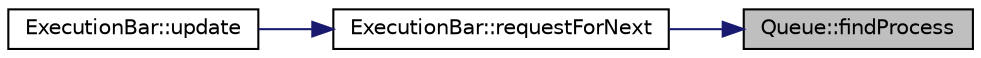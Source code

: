digraph "Queue::findProcess"
{
 // LATEX_PDF_SIZE
  edge [fontname="Helvetica",fontsize="10",labelfontname="Helvetica",labelfontsize="10"];
  node [fontname="Helvetica",fontsize="10",shape=record];
  rankdir="RL";
  Node1 [label="Queue::findProcess",height=0.2,width=0.4,color="black", fillcolor="grey75", style="filled", fontcolor="black",tooltip=" "];
  Node1 -> Node2 [dir="back",color="midnightblue",fontsize="10",style="solid"];
  Node2 [label="ExecutionBar::requestForNext",height=0.2,width=0.4,color="black", fillcolor="white", style="filled",URL="$class_execution_bar.html#a7de166c43d7b577e7bfc0d5eb8f70575",tooltip=" "];
  Node2 -> Node3 [dir="back",color="midnightblue",fontsize="10",style="solid"];
  Node3 [label="ExecutionBar::update",height=0.2,width=0.4,color="black", fillcolor="white", style="filled",URL="$class_execution_bar.html#a3b5f91b7ef8d954c691b651c17b44851",tooltip=" "];
}
